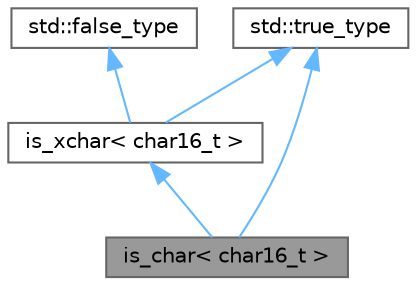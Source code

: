 digraph "is_char&lt; char16_t &gt;"
{
 // LATEX_PDF_SIZE
  bgcolor="transparent";
  edge [fontname=Helvetica,fontsize=10,labelfontname=Helvetica,labelfontsize=10];
  node [fontname=Helvetica,fontsize=10,shape=box,height=0.2,width=0.4];
  Node1 [id="Node000001",label="is_char\< char16_t \>",height=0.2,width=0.4,color="gray40", fillcolor="grey60", style="filled", fontcolor="black",tooltip=" "];
  Node2 -> Node1 [id="edge5_Node000001_Node000002",dir="back",color="steelblue1",style="solid",tooltip=" "];
  Node2 [id="Node000002",label="is_xchar\< char16_t \>",height=0.2,width=0.4,color="gray40", fillcolor="white", style="filled",URL="$structis__xchar_3_01char16__t_01_4.html",tooltip=" "];
  Node3 -> Node2 [id="edge6_Node000002_Node000003",dir="back",color="steelblue1",style="solid",tooltip=" "];
  Node3 [id="Node000003",label="std::false_type",height=0.2,width=0.4,color="gray40", fillcolor="white", style="filled",tooltip=" "];
  Node4 -> Node2 [id="edge7_Node000002_Node000004",dir="back",color="steelblue1",style="solid",tooltip=" "];
  Node4 [id="Node000004",label="std::true_type",height=0.2,width=0.4,color="gray40", fillcolor="white", style="filled",tooltip=" "];
  Node4 -> Node1 [id="edge8_Node000001_Node000004",dir="back",color="steelblue1",style="solid",tooltip=" "];
}
